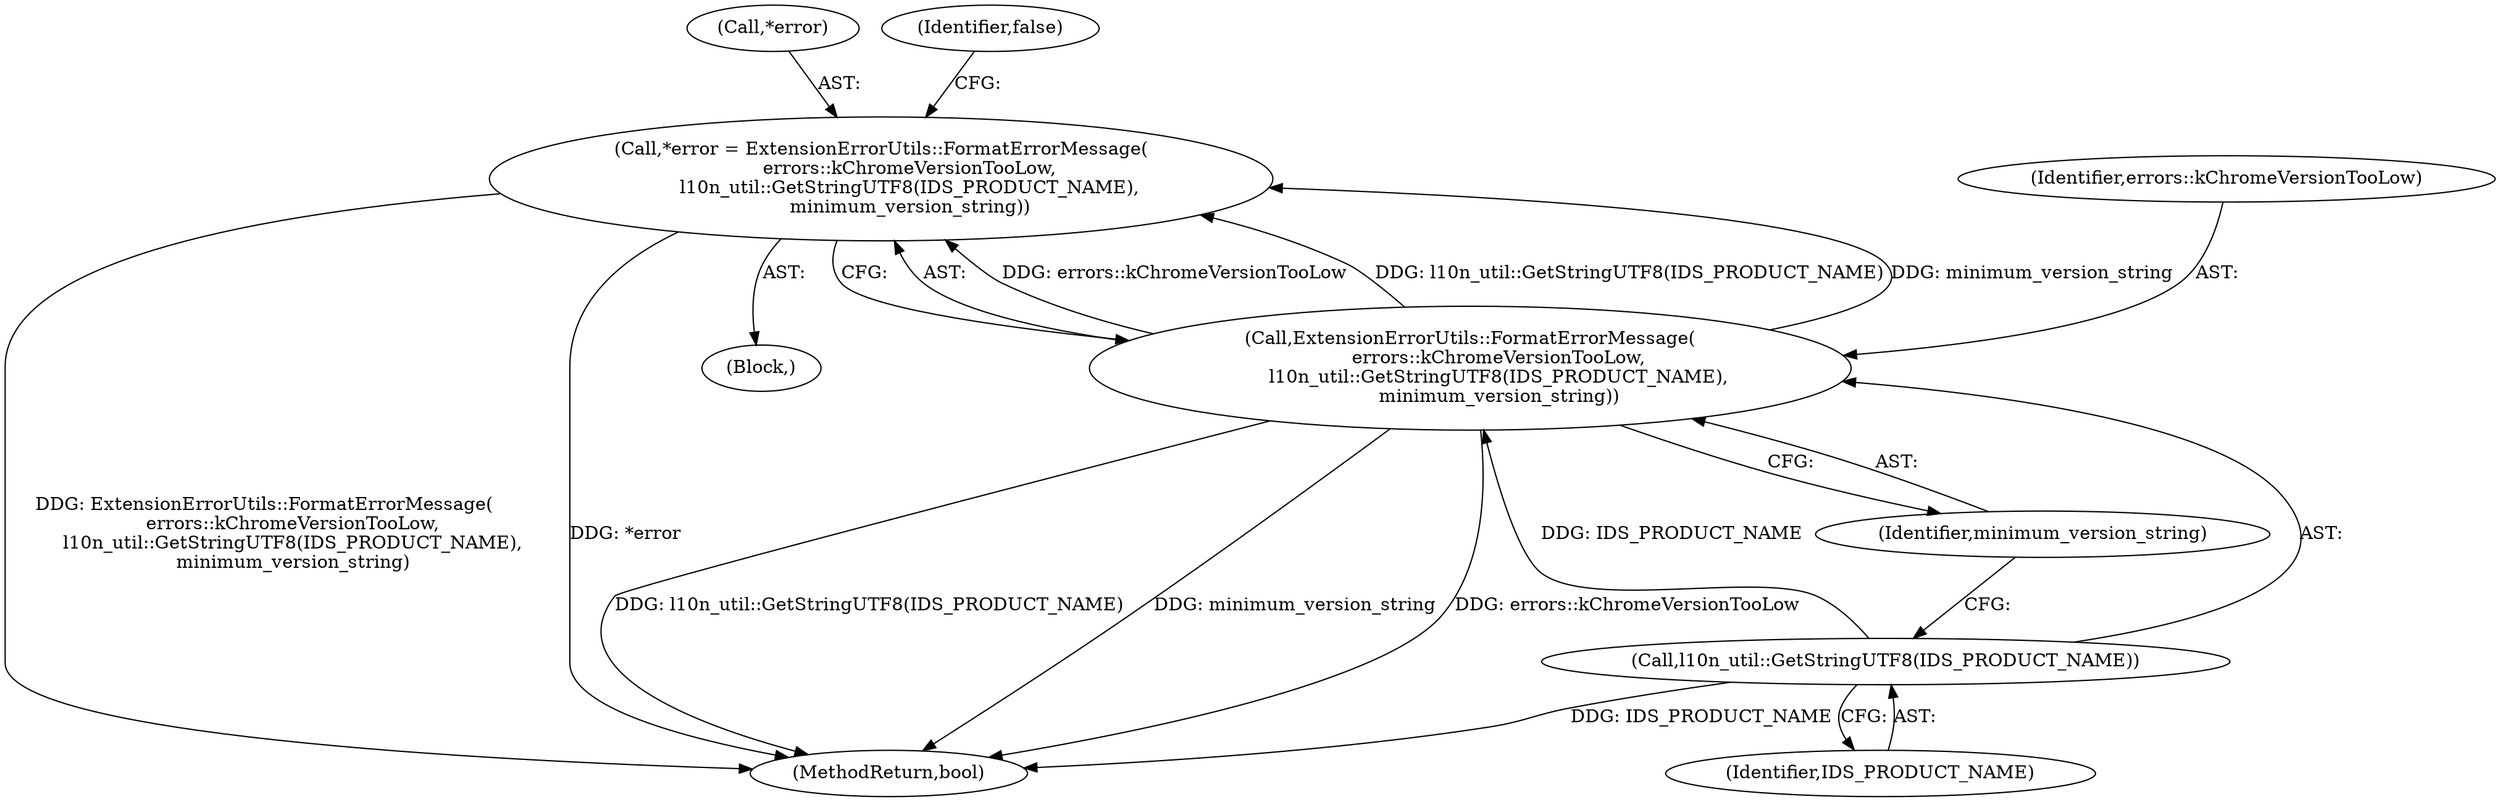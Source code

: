 digraph "0_Chrome_697cd7e2ce2535696f1b9e5cfb474cc36a734747@pointer" {
"1000387" [label="(Call,*error = ExtensionErrorUtils::FormatErrorMessage(\n          errors::kChromeVersionTooLow,\n          l10n_util::GetStringUTF8(IDS_PRODUCT_NAME),\n          minimum_version_string))"];
"1000390" [label="(Call,ExtensionErrorUtils::FormatErrorMessage(\n          errors::kChromeVersionTooLow,\n          l10n_util::GetStringUTF8(IDS_PRODUCT_NAME),\n          minimum_version_string))"];
"1000392" [label="(Call,l10n_util::GetStringUTF8(IDS_PRODUCT_NAME))"];
"1000387" [label="(Call,*error = ExtensionErrorUtils::FormatErrorMessage(\n          errors::kChromeVersionTooLow,\n          l10n_util::GetStringUTF8(IDS_PRODUCT_NAME),\n          minimum_version_string))"];
"1000392" [label="(Call,l10n_util::GetStringUTF8(IDS_PRODUCT_NAME))"];
"1000388" [label="(Call,*error)"];
"1000394" [label="(Identifier,minimum_version_string)"];
"1000391" [label="(Identifier,errors::kChromeVersionTooLow)"];
"1000393" [label="(Identifier,IDS_PRODUCT_NAME)"];
"1000386" [label="(Block,)"];
"1000396" [label="(Identifier,false)"];
"1000390" [label="(Call,ExtensionErrorUtils::FormatErrorMessage(\n          errors::kChromeVersionTooLow,\n          l10n_util::GetStringUTF8(IDS_PRODUCT_NAME),\n          minimum_version_string))"];
"1002005" [label="(MethodReturn,bool)"];
"1000387" -> "1000386"  [label="AST: "];
"1000387" -> "1000390"  [label="CFG: "];
"1000388" -> "1000387"  [label="AST: "];
"1000390" -> "1000387"  [label="AST: "];
"1000396" -> "1000387"  [label="CFG: "];
"1000387" -> "1002005"  [label="DDG: *error"];
"1000387" -> "1002005"  [label="DDG: ExtensionErrorUtils::FormatErrorMessage(\n          errors::kChromeVersionTooLow,\n          l10n_util::GetStringUTF8(IDS_PRODUCT_NAME),\n          minimum_version_string)"];
"1000390" -> "1000387"  [label="DDG: errors::kChromeVersionTooLow"];
"1000390" -> "1000387"  [label="DDG: l10n_util::GetStringUTF8(IDS_PRODUCT_NAME)"];
"1000390" -> "1000387"  [label="DDG: minimum_version_string"];
"1000390" -> "1000394"  [label="CFG: "];
"1000391" -> "1000390"  [label="AST: "];
"1000392" -> "1000390"  [label="AST: "];
"1000394" -> "1000390"  [label="AST: "];
"1000390" -> "1002005"  [label="DDG: minimum_version_string"];
"1000390" -> "1002005"  [label="DDG: l10n_util::GetStringUTF8(IDS_PRODUCT_NAME)"];
"1000390" -> "1002005"  [label="DDG: errors::kChromeVersionTooLow"];
"1000392" -> "1000390"  [label="DDG: IDS_PRODUCT_NAME"];
"1000392" -> "1000393"  [label="CFG: "];
"1000393" -> "1000392"  [label="AST: "];
"1000394" -> "1000392"  [label="CFG: "];
"1000392" -> "1002005"  [label="DDG: IDS_PRODUCT_NAME"];
}
